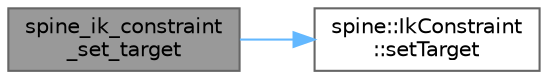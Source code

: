 digraph "spine_ik_constraint_set_target"
{
 // LATEX_PDF_SIZE
  bgcolor="transparent";
  edge [fontname=Helvetica,fontsize=10,labelfontname=Helvetica,labelfontsize=10];
  node [fontname=Helvetica,fontsize=10,shape=box,height=0.2,width=0.4];
  rankdir="LR";
  Node1 [id="Node000001",label="spine_ik_constraint\l_set_target",height=0.2,width=0.4,color="gray40", fillcolor="grey60", style="filled", fontcolor="black",tooltip=" "];
  Node1 -> Node2 [id="edge1_Node000001_Node000002",color="steelblue1",style="solid",tooltip=" "];
  Node2 [id="Node000002",label="spine::IkConstraint\l::setTarget",height=0.2,width=0.4,color="grey40", fillcolor="white", style="filled",URL="$classspine_1_1_ik_constraint.html#a38f5d35bc927a7cb170211c8000cab2e",tooltip=" "];
}
